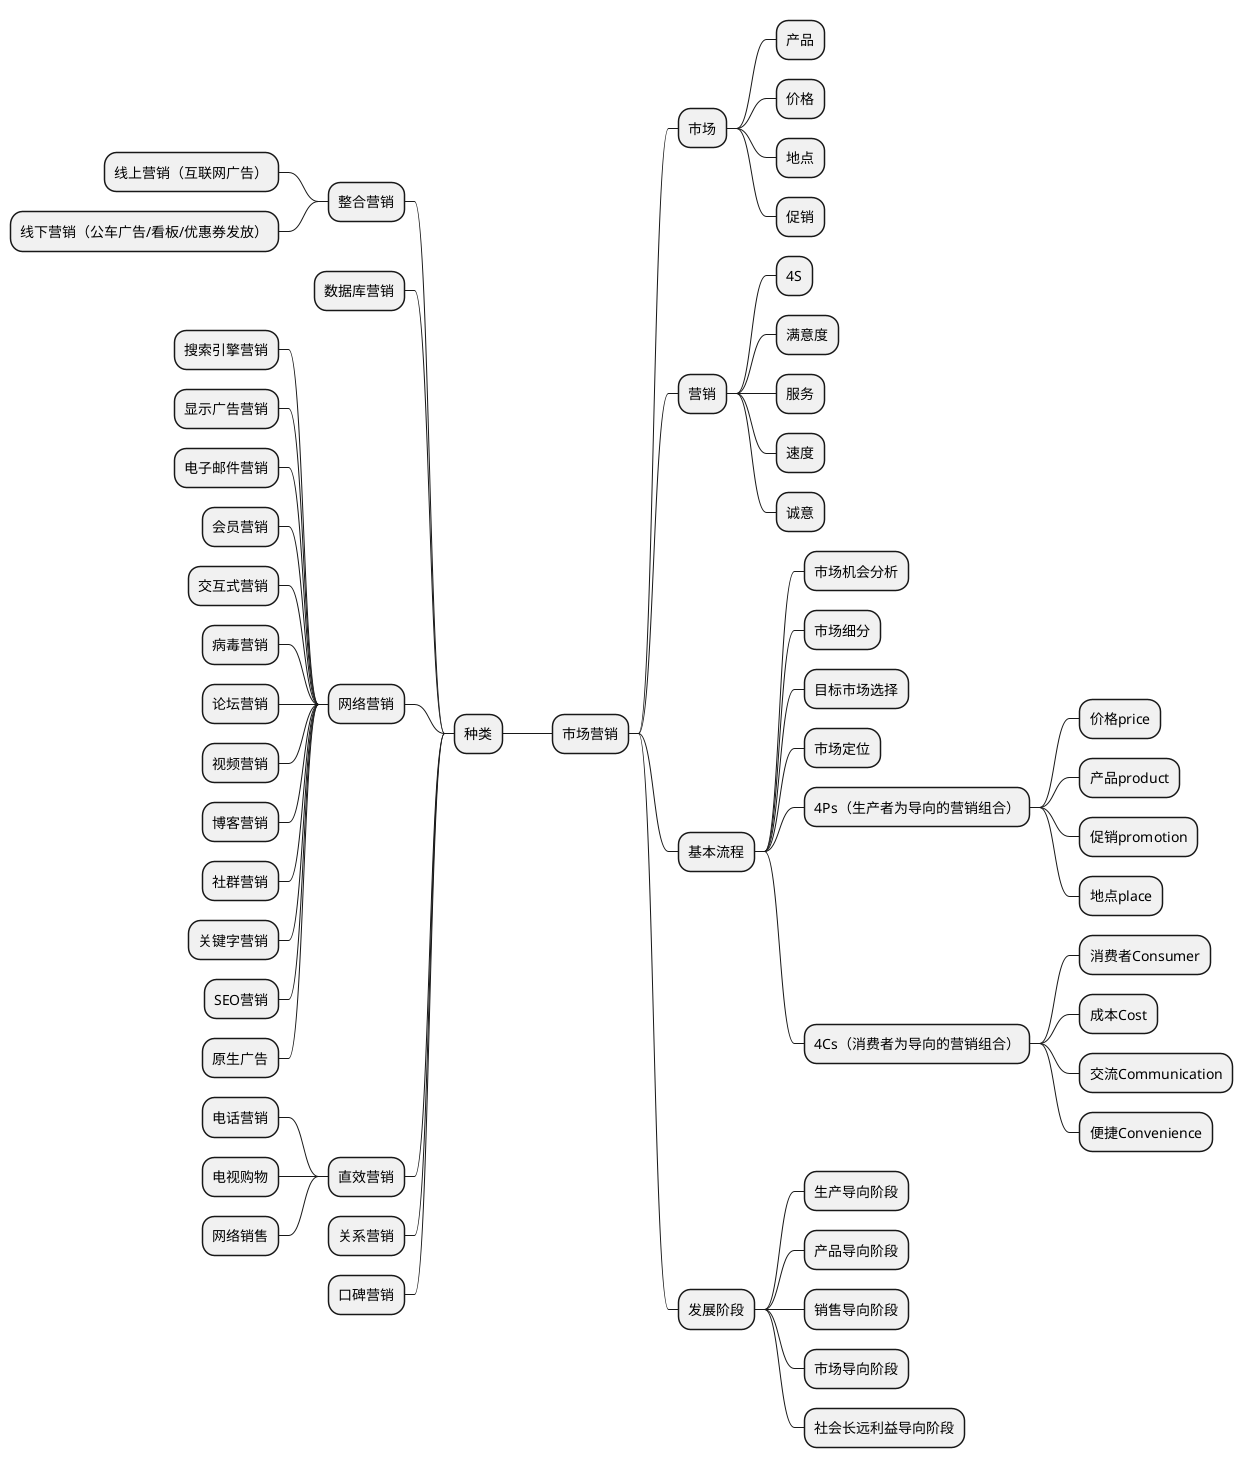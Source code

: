@startmindmap
skinparam monochrome true
* 市场营销
** 市场
*** 产品
*** 价格
*** 地点
*** 促销
** 营销
*** 4S
*** 满意度
*** 服务
*** 速度
*** 诚意
left side
** 种类
*** 整合营销
**** 线上营销（互联网广告）
**** 线下营销（公车广告/看板/优惠券发放）
*** 数据库营销
*** 网络营销
**** 搜索引擎营销
**** 显示广告营销
**** 电子邮件营销
**** 会员营销
**** 交互式营销
**** 病毒营销
**** 论坛营销
**** 视频营销
**** 博客营销
**** 社群营销
**** 关键字营销
**** SEO营销
**** 原生广告
*** 直效营销
**** 电话营销
**** 电视购物
**** 网络销售
*** 关系营销
*** 口碑营销
right side
** 基本流程
*** 市场机会分析
*** 市场细分
*** 目标市场选择
*** 市场定位
*** 4Ps（生产者为导向的营销组合）
**** 价格price
**** 产品product
**** 促销promotion
**** 地点place
*** 4Cs（消费者为导向的营销组合）
**** 消费者Consumer
**** 成本Cost
**** 交流Communication
**** 便捷Convenience
** 发展阶段
*** 生产导向阶段
*** 产品导向阶段
*** 销售导向阶段
*** 市场导向阶段
*** 社会长远利益导向阶段
@endmindmap
